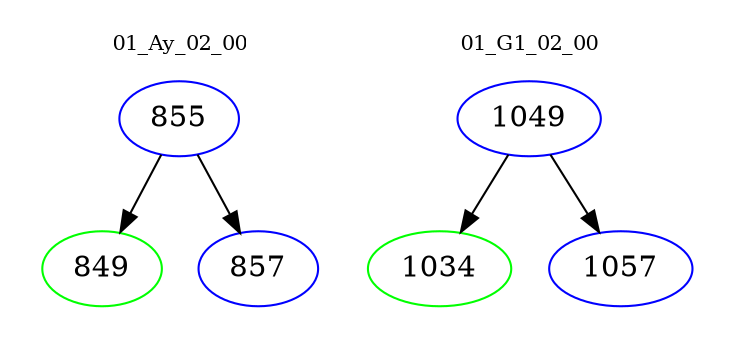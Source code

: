 digraph{
subgraph cluster_0 {
color = white
label = "01_Ay_02_00";
fontsize=10;
T0_855 [label="855", color="blue"]
T0_855 -> T0_849 [color="black"]
T0_849 [label="849", color="green"]
T0_855 -> T0_857 [color="black"]
T0_857 [label="857", color="blue"]
}
subgraph cluster_1 {
color = white
label = "01_G1_02_00";
fontsize=10;
T1_1049 [label="1049", color="blue"]
T1_1049 -> T1_1034 [color="black"]
T1_1034 [label="1034", color="green"]
T1_1049 -> T1_1057 [color="black"]
T1_1057 [label="1057", color="blue"]
}
}
